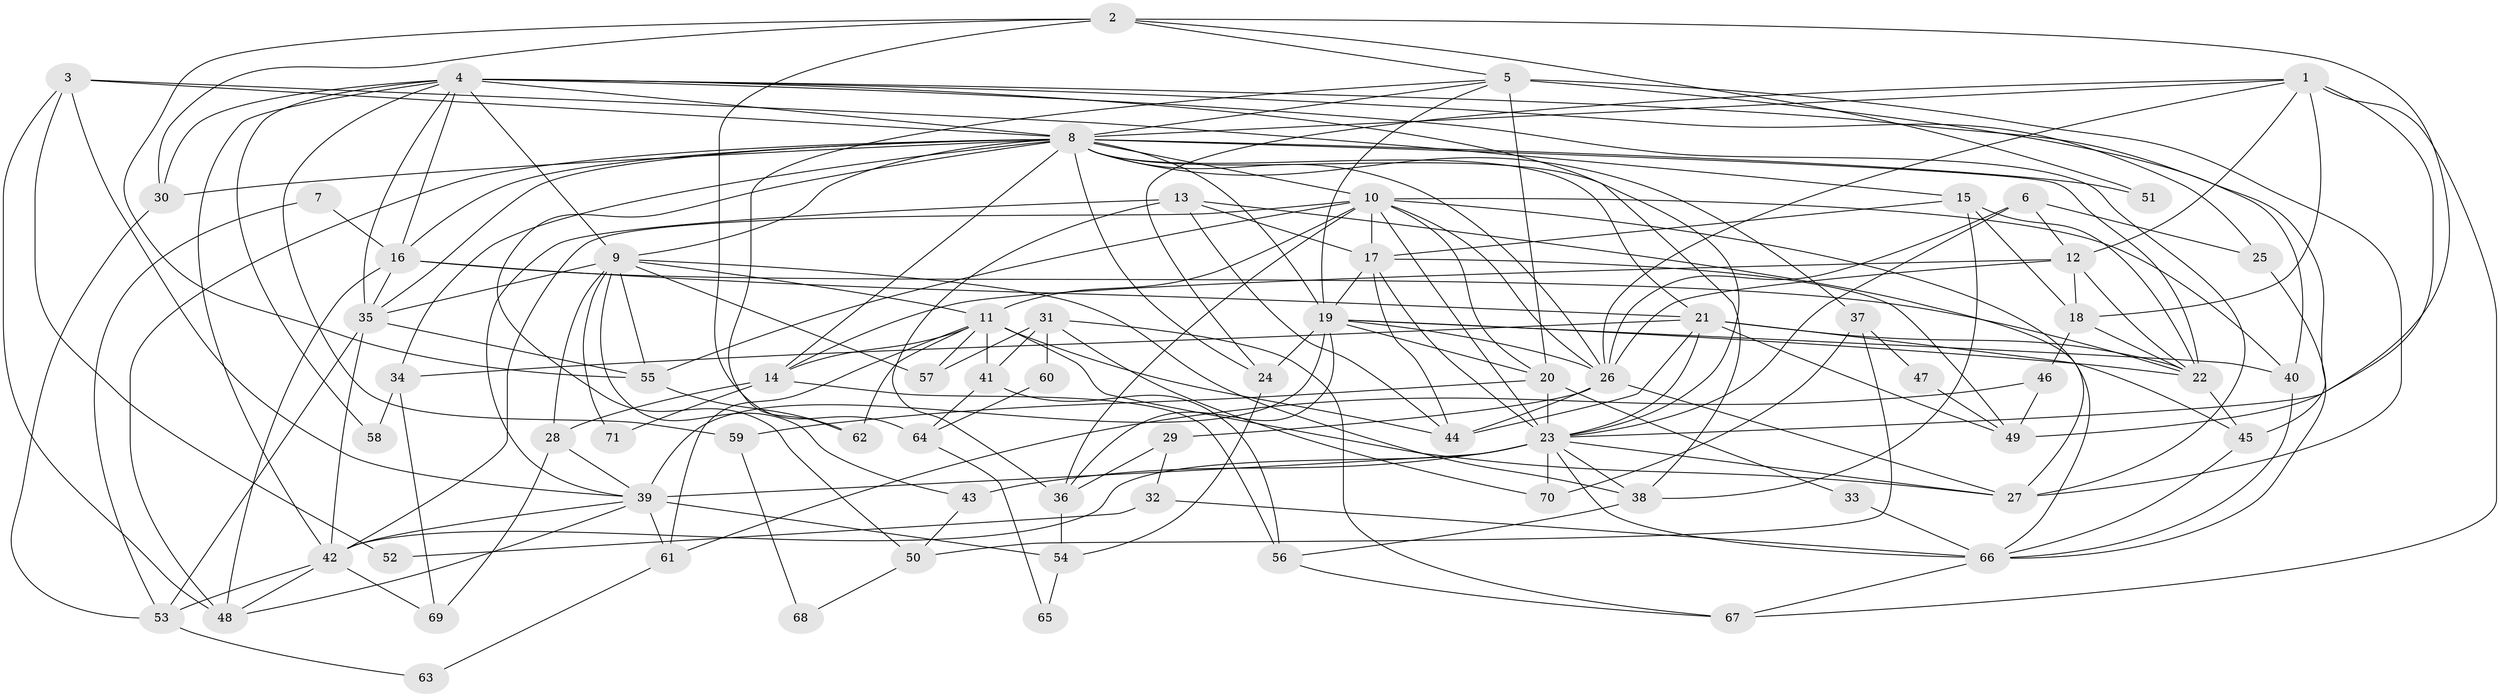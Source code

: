 // original degree distribution, {2: 0.14184397163120568, 5: 0.15602836879432624, 7: 0.03546099290780142, 4: 0.3404255319148936, 6: 0.09219858156028368, 3: 0.2198581560283688, 8: 0.014184397163120567}
// Generated by graph-tools (version 1.1) at 2025/36/03/09/25 02:36:24]
// undirected, 71 vertices, 187 edges
graph export_dot {
graph [start="1"]
  node [color=gray90,style=filled];
  1;
  2;
  3;
  4;
  5;
  6;
  7;
  8;
  9;
  10;
  11;
  12;
  13;
  14;
  15;
  16;
  17;
  18;
  19;
  20;
  21;
  22;
  23;
  24;
  25;
  26;
  27;
  28;
  29;
  30;
  31;
  32;
  33;
  34;
  35;
  36;
  37;
  38;
  39;
  40;
  41;
  42;
  43;
  44;
  45;
  46;
  47;
  48;
  49;
  50;
  51;
  52;
  53;
  54;
  55;
  56;
  57;
  58;
  59;
  60;
  61;
  62;
  63;
  64;
  65;
  66;
  67;
  68;
  69;
  70;
  71;
  1 -- 8 [weight=1.0];
  1 -- 12 [weight=1.0];
  1 -- 18 [weight=2.0];
  1 -- 24 [weight=1.0];
  1 -- 26 [weight=1.0];
  1 -- 49 [weight=1.0];
  1 -- 67 [weight=1.0];
  2 -- 5 [weight=1.0];
  2 -- 23 [weight=1.0];
  2 -- 30 [weight=1.0];
  2 -- 51 [weight=1.0];
  2 -- 55 [weight=1.0];
  2 -- 64 [weight=1.0];
  3 -- 8 [weight=1.0];
  3 -- 15 [weight=1.0];
  3 -- 39 [weight=1.0];
  3 -- 48 [weight=1.0];
  3 -- 52 [weight=1.0];
  4 -- 8 [weight=2.0];
  4 -- 9 [weight=1.0];
  4 -- 16 [weight=1.0];
  4 -- 23 [weight=1.0];
  4 -- 25 [weight=1.0];
  4 -- 27 [weight=1.0];
  4 -- 30 [weight=1.0];
  4 -- 35 [weight=1.0];
  4 -- 42 [weight=1.0];
  4 -- 45 [weight=1.0];
  4 -- 58 [weight=1.0];
  4 -- 59 [weight=2.0];
  5 -- 8 [weight=1.0];
  5 -- 19 [weight=1.0];
  5 -- 20 [weight=2.0];
  5 -- 27 [weight=1.0];
  5 -- 40 [weight=1.0];
  5 -- 62 [weight=1.0];
  6 -- 12 [weight=1.0];
  6 -- 23 [weight=1.0];
  6 -- 25 [weight=1.0];
  6 -- 26 [weight=1.0];
  7 -- 16 [weight=1.0];
  7 -- 53 [weight=1.0];
  8 -- 9 [weight=1.0];
  8 -- 10 [weight=2.0];
  8 -- 14 [weight=1.0];
  8 -- 16 [weight=1.0];
  8 -- 19 [weight=1.0];
  8 -- 21 [weight=1.0];
  8 -- 22 [weight=1.0];
  8 -- 24 [weight=1.0];
  8 -- 26 [weight=2.0];
  8 -- 30 [weight=1.0];
  8 -- 34 [weight=2.0];
  8 -- 35 [weight=1.0];
  8 -- 37 [weight=1.0];
  8 -- 38 [weight=1.0];
  8 -- 48 [weight=1.0];
  8 -- 50 [weight=1.0];
  8 -- 51 [weight=1.0];
  9 -- 11 [weight=1.0];
  9 -- 28 [weight=1.0];
  9 -- 35 [weight=1.0];
  9 -- 38 [weight=1.0];
  9 -- 43 [weight=2.0];
  9 -- 55 [weight=1.0];
  9 -- 57 [weight=1.0];
  9 -- 71 [weight=1.0];
  10 -- 11 [weight=1.0];
  10 -- 17 [weight=2.0];
  10 -- 20 [weight=1.0];
  10 -- 23 [weight=1.0];
  10 -- 26 [weight=1.0];
  10 -- 27 [weight=1.0];
  10 -- 36 [weight=2.0];
  10 -- 40 [weight=1.0];
  10 -- 42 [weight=2.0];
  10 -- 55 [weight=1.0];
  11 -- 14 [weight=1.0];
  11 -- 27 [weight=1.0];
  11 -- 41 [weight=1.0];
  11 -- 44 [weight=1.0];
  11 -- 57 [weight=1.0];
  11 -- 61 [weight=1.0];
  11 -- 62 [weight=1.0];
  12 -- 14 [weight=1.0];
  12 -- 18 [weight=4.0];
  12 -- 22 [weight=1.0];
  12 -- 26 [weight=1.0];
  13 -- 17 [weight=1.0];
  13 -- 36 [weight=1.0];
  13 -- 39 [weight=1.0];
  13 -- 44 [weight=1.0];
  13 -- 66 [weight=1.0];
  14 -- 28 [weight=1.0];
  14 -- 56 [weight=1.0];
  14 -- 71 [weight=1.0];
  15 -- 17 [weight=1.0];
  15 -- 18 [weight=1.0];
  15 -- 22 [weight=1.0];
  15 -- 38 [weight=1.0];
  16 -- 21 [weight=1.0];
  16 -- 22 [weight=1.0];
  16 -- 35 [weight=2.0];
  16 -- 48 [weight=1.0];
  17 -- 19 [weight=2.0];
  17 -- 23 [weight=1.0];
  17 -- 44 [weight=1.0];
  17 -- 49 [weight=1.0];
  18 -- 22 [weight=1.0];
  18 -- 46 [weight=1.0];
  19 -- 20 [weight=1.0];
  19 -- 22 [weight=1.0];
  19 -- 24 [weight=1.0];
  19 -- 26 [weight=3.0];
  19 -- 36 [weight=1.0];
  19 -- 39 [weight=1.0];
  19 -- 40 [weight=1.0];
  20 -- 23 [weight=2.0];
  20 -- 33 [weight=1.0];
  20 -- 59 [weight=1.0];
  21 -- 22 [weight=1.0];
  21 -- 23 [weight=2.0];
  21 -- 34 [weight=1.0];
  21 -- 44 [weight=1.0];
  21 -- 45 [weight=1.0];
  21 -- 49 [weight=1.0];
  22 -- 45 [weight=1.0];
  23 -- 27 [weight=1.0];
  23 -- 38 [weight=1.0];
  23 -- 39 [weight=3.0];
  23 -- 42 [weight=1.0];
  23 -- 43 [weight=1.0];
  23 -- 66 [weight=1.0];
  23 -- 70 [weight=2.0];
  24 -- 54 [weight=1.0];
  25 -- 66 [weight=1.0];
  26 -- 27 [weight=1.0];
  26 -- 29 [weight=1.0];
  26 -- 44 [weight=1.0];
  28 -- 39 [weight=1.0];
  28 -- 69 [weight=1.0];
  29 -- 32 [weight=1.0];
  29 -- 36 [weight=1.0];
  30 -- 53 [weight=1.0];
  31 -- 41 [weight=1.0];
  31 -- 57 [weight=1.0];
  31 -- 60 [weight=1.0];
  31 -- 67 [weight=1.0];
  31 -- 70 [weight=1.0];
  32 -- 52 [weight=1.0];
  32 -- 66 [weight=1.0];
  33 -- 66 [weight=1.0];
  34 -- 58 [weight=1.0];
  34 -- 69 [weight=1.0];
  35 -- 42 [weight=1.0];
  35 -- 53 [weight=1.0];
  35 -- 55 [weight=1.0];
  36 -- 54 [weight=1.0];
  37 -- 47 [weight=1.0];
  37 -- 50 [weight=1.0];
  37 -- 70 [weight=1.0];
  38 -- 56 [weight=1.0];
  39 -- 42 [weight=1.0];
  39 -- 48 [weight=1.0];
  39 -- 54 [weight=1.0];
  39 -- 61 [weight=1.0];
  40 -- 66 [weight=1.0];
  41 -- 56 [weight=1.0];
  41 -- 64 [weight=1.0];
  42 -- 48 [weight=1.0];
  42 -- 53 [weight=1.0];
  42 -- 69 [weight=1.0];
  43 -- 50 [weight=1.0];
  45 -- 66 [weight=1.0];
  46 -- 49 [weight=1.0];
  46 -- 61 [weight=1.0];
  47 -- 49 [weight=1.0];
  50 -- 68 [weight=1.0];
  53 -- 63 [weight=1.0];
  54 -- 65 [weight=1.0];
  55 -- 62 [weight=1.0];
  56 -- 67 [weight=1.0];
  59 -- 68 [weight=1.0];
  60 -- 64 [weight=1.0];
  61 -- 63 [weight=1.0];
  64 -- 65 [weight=1.0];
  66 -- 67 [weight=1.0];
}
